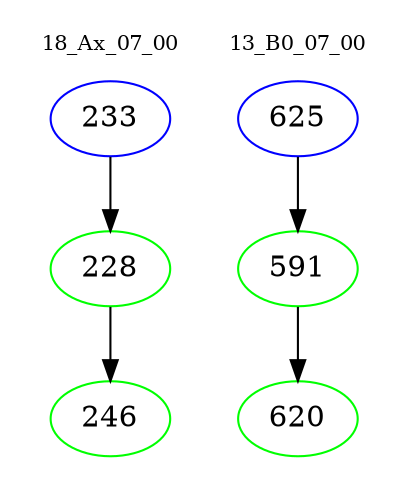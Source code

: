 digraph{
subgraph cluster_0 {
color = white
label = "18_Ax_07_00";
fontsize=10;
T0_233 [label="233", color="blue"]
T0_233 -> T0_228 [color="black"]
T0_228 [label="228", color="green"]
T0_228 -> T0_246 [color="black"]
T0_246 [label="246", color="green"]
}
subgraph cluster_1 {
color = white
label = "13_B0_07_00";
fontsize=10;
T1_625 [label="625", color="blue"]
T1_625 -> T1_591 [color="black"]
T1_591 [label="591", color="green"]
T1_591 -> T1_620 [color="black"]
T1_620 [label="620", color="green"]
}
}
